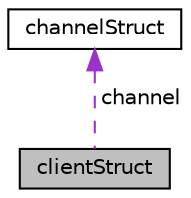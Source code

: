 digraph "clientStruct"
{
 // LATEX_PDF_SIZE
  edge [fontname="Helvetica",fontsize="10",labelfontname="Helvetica",labelfontsize="10"];
  node [fontname="Helvetica",fontsize="10",shape=record];
  Node1 [label="clientStruct",height=0.2,width=0.4,color="black", fillcolor="grey75", style="filled", fontcolor="black",tooltip=" "];
  Node2 -> Node1 [dir="back",color="darkorchid3",fontsize="10",style="dashed",label=" channel" ,fontname="Helvetica"];
  Node2 [label="channelStruct",height=0.2,width=0.4,color="black", fillcolor="white", style="filled",URL="$structchannelStruct.html",tooltip=" "];
}
